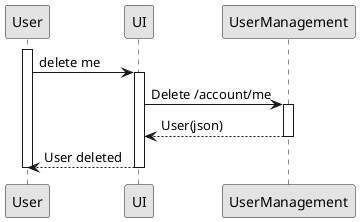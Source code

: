 @startuml
'http://plantuml.com/skinparam.html
skinparam monochrome true
skinparam packageStyle rect
skinparam shadowing false

participant User as user
participant UI as UI
participant UserManagement as UM


activate user
 user -> UI: delete me
  activate UI
   UI -> UM: Delete /account/me
   activate UM
    UM --> UI: User(json)
   deactivate UM
  UI --> user: User deleted
  deactivate UI
  deactivate user
@enduml